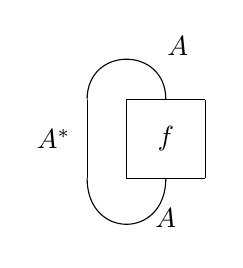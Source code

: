 \begin{tikzpicture}
	\begin{pgfonlayer}{nodelayer}
		\node [style=none] (0) at (-4, 0.5) {};
		\node [style=none] (1) at (-5, 0.5) {};
		\node [style=none] (2) at (-3.5, 0.5) {};
		\node [style=none] (3) at (-4.5, 0.5) {};
		\node [style=none] (4) at (-4.5, -0.5) {};
		\node [style=none] (5) at (-3.5, -0.5) {};
		\node [style=none] (6) at (-4, -0.5) {};
		\node [style=none] (7) at (-5, -0.5) {};
		\node [style=none] (8) at (-4, 0) {$f$};
		\node [style=none] (9) at (-5.425, 0) {$A^{*}$};
		\node [style=none] (10) at (-3.85, 1.175) {$A$};
		\node [style=none] (11) at (-4, -1) {$A$};
	\end{pgfonlayer}
	\begin{pgfonlayer}{edgelayer}
		\draw [in=90, out=90, looseness=1.75] (0.center) to (1.center);
		\draw (2.center) to (5.center);
		\draw (5.center) to (4.center);
		\draw (4.center) to (3.center);
		\draw (3.center) to (2.center);
		\draw [in=-90, out=-90, looseness=2.00] (6.center) to (7.center);
		\draw (1.center) to (7.center);
	\end{pgfonlayer}
\end{tikzpicture}

